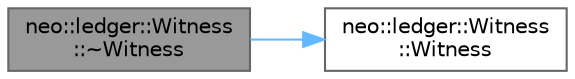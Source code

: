 digraph "neo::ledger::Witness::~Witness"
{
 // LATEX_PDF_SIZE
  bgcolor="transparent";
  edge [fontname=Helvetica,fontsize=10,labelfontname=Helvetica,labelfontsize=10];
  node [fontname=Helvetica,fontsize=10,shape=box,height=0.2,width=0.4];
  rankdir="LR";
  Node1 [id="Node000001",label="neo::ledger::Witness\l::~Witness",height=0.2,width=0.4,color="gray40", fillcolor="grey60", style="filled", fontcolor="black",tooltip="Virtual destructor."];
  Node1 -> Node2 [id="edge1_Node000001_Node000002",color="steelblue1",style="solid",tooltip=" "];
  Node2 [id="Node000002",label="neo::ledger::Witness\l::Witness",height=0.2,width=0.4,color="grey40", fillcolor="white", style="filled",URL="$classneo_1_1ledger_1_1_witness.html#ae043d84260bf499cebf730d3deb6bfec",tooltip="Constructs an empty Witness."];
}
